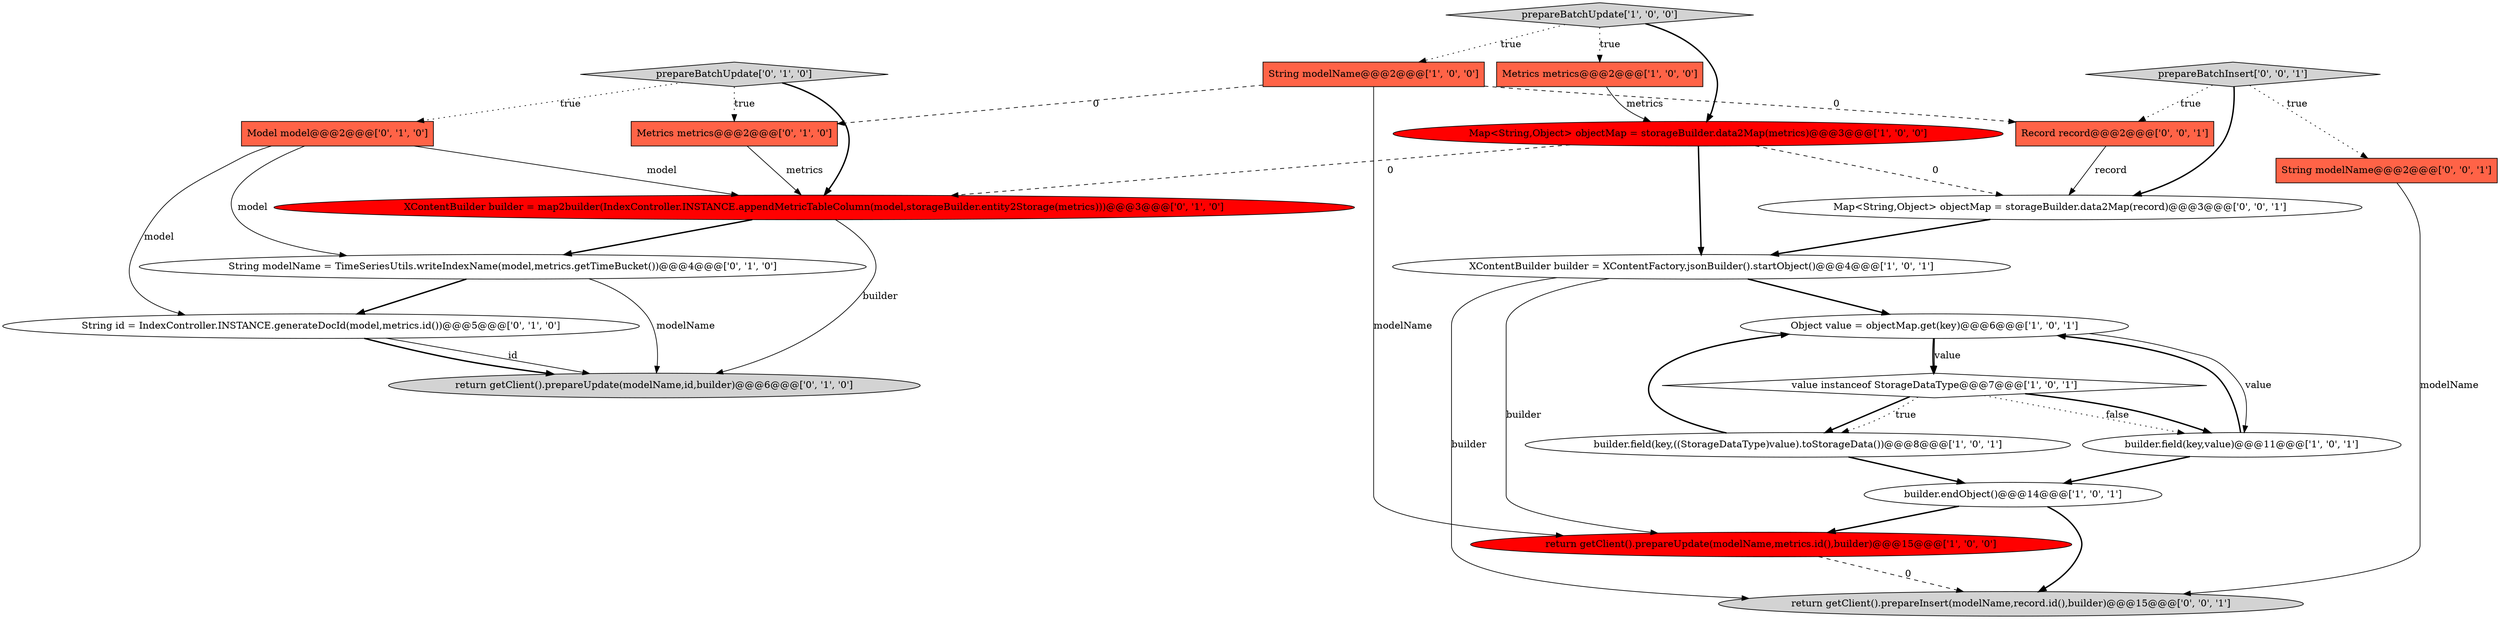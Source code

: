 digraph {
16 [style = filled, label = "Metrics metrics@@@2@@@['0', '1', '0']", fillcolor = tomato, shape = box image = "AAA1AAABBB2BBB"];
5 [style = filled, label = "XContentBuilder builder = XContentFactory.jsonBuilder().startObject()@@@4@@@['1', '0', '1']", fillcolor = white, shape = ellipse image = "AAA0AAABBB1BBB"];
7 [style = filled, label = "Map<String,Object> objectMap = storageBuilder.data2Map(metrics)@@@3@@@['1', '0', '0']", fillcolor = red, shape = ellipse image = "AAA1AAABBB1BBB"];
3 [style = filled, label = "return getClient().prepareUpdate(modelName,metrics.id(),builder)@@@15@@@['1', '0', '0']", fillcolor = red, shape = ellipse image = "AAA1AAABBB1BBB"];
22 [style = filled, label = "Record record@@@2@@@['0', '0', '1']", fillcolor = tomato, shape = box image = "AAA0AAABBB3BBB"];
9 [style = filled, label = "Object value = objectMap.get(key)@@@6@@@['1', '0', '1']", fillcolor = white, shape = ellipse image = "AAA0AAABBB1BBB"];
12 [style = filled, label = "prepareBatchUpdate['0', '1', '0']", fillcolor = lightgray, shape = diamond image = "AAA0AAABBB2BBB"];
21 [style = filled, label = "prepareBatchInsert['0', '0', '1']", fillcolor = lightgray, shape = diamond image = "AAA0AAABBB3BBB"];
20 [style = filled, label = "return getClient().prepareInsert(modelName,record.id(),builder)@@@15@@@['0', '0', '1']", fillcolor = lightgray, shape = ellipse image = "AAA0AAABBB3BBB"];
14 [style = filled, label = "String id = IndexController.INSTANCE.generateDocId(model,metrics.id())@@@5@@@['0', '1', '0']", fillcolor = white, shape = ellipse image = "AAA0AAABBB2BBB"];
2 [style = filled, label = "builder.field(key,value)@@@11@@@['1', '0', '1']", fillcolor = white, shape = ellipse image = "AAA0AAABBB1BBB"];
4 [style = filled, label = "Metrics metrics@@@2@@@['1', '0', '0']", fillcolor = tomato, shape = box image = "AAA0AAABBB1BBB"];
1 [style = filled, label = "builder.endObject()@@@14@@@['1', '0', '1']", fillcolor = white, shape = ellipse image = "AAA0AAABBB1BBB"];
8 [style = filled, label = "value instanceof StorageDataType@@@7@@@['1', '0', '1']", fillcolor = white, shape = diamond image = "AAA0AAABBB1BBB"];
18 [style = filled, label = "String modelName@@@2@@@['0', '0', '1']", fillcolor = tomato, shape = box image = "AAA0AAABBB3BBB"];
17 [style = filled, label = "XContentBuilder builder = map2builder(IndexController.INSTANCE.appendMetricTableColumn(model,storageBuilder.entity2Storage(metrics)))@@@3@@@['0', '1', '0']", fillcolor = red, shape = ellipse image = "AAA1AAABBB2BBB"];
19 [style = filled, label = "Map<String,Object> objectMap = storageBuilder.data2Map(record)@@@3@@@['0', '0', '1']", fillcolor = white, shape = ellipse image = "AAA0AAABBB3BBB"];
6 [style = filled, label = "String modelName@@@2@@@['1', '0', '0']", fillcolor = tomato, shape = box image = "AAA1AAABBB1BBB"];
11 [style = filled, label = "return getClient().prepareUpdate(modelName,id,builder)@@@6@@@['0', '1', '0']", fillcolor = lightgray, shape = ellipse image = "AAA0AAABBB2BBB"];
15 [style = filled, label = "Model model@@@2@@@['0', '1', '0']", fillcolor = tomato, shape = box image = "AAA0AAABBB2BBB"];
10 [style = filled, label = "prepareBatchUpdate['1', '0', '0']", fillcolor = lightgray, shape = diamond image = "AAA0AAABBB1BBB"];
0 [style = filled, label = "builder.field(key,((StorageDataType)value).toStorageData())@@@8@@@['1', '0', '1']", fillcolor = white, shape = ellipse image = "AAA0AAABBB1BBB"];
13 [style = filled, label = "String modelName = TimeSeriesUtils.writeIndexName(model,metrics.getTimeBucket())@@@4@@@['0', '1', '0']", fillcolor = white, shape = ellipse image = "AAA0AAABBB2BBB"];
0->9 [style = bold, label=""];
10->6 [style = dotted, label="true"];
15->17 [style = solid, label="model"];
18->20 [style = solid, label="modelName"];
5->9 [style = bold, label=""];
21->19 [style = bold, label=""];
21->18 [style = dotted, label="true"];
7->17 [style = dashed, label="0"];
13->11 [style = solid, label="modelName"];
2->1 [style = bold, label=""];
15->14 [style = solid, label="model"];
9->8 [style = solid, label="value"];
12->17 [style = bold, label=""];
22->19 [style = solid, label="record"];
1->3 [style = bold, label=""];
5->20 [style = solid, label="builder"];
1->20 [style = bold, label=""];
12->15 [style = dotted, label="true"];
21->22 [style = dotted, label="true"];
2->9 [style = bold, label=""];
17->11 [style = solid, label="builder"];
14->11 [style = solid, label="id"];
9->8 [style = bold, label=""];
10->7 [style = bold, label=""];
8->2 [style = dotted, label="false"];
6->22 [style = dashed, label="0"];
8->0 [style = bold, label=""];
16->17 [style = solid, label="metrics"];
19->5 [style = bold, label=""];
6->3 [style = solid, label="modelName"];
7->5 [style = bold, label=""];
6->16 [style = dashed, label="0"];
8->2 [style = bold, label=""];
12->16 [style = dotted, label="true"];
7->19 [style = dashed, label="0"];
0->1 [style = bold, label=""];
5->3 [style = solid, label="builder"];
3->20 [style = dashed, label="0"];
8->0 [style = dotted, label="true"];
17->13 [style = bold, label=""];
10->4 [style = dotted, label="true"];
9->2 [style = solid, label="value"];
14->11 [style = bold, label=""];
13->14 [style = bold, label=""];
15->13 [style = solid, label="model"];
4->7 [style = solid, label="metrics"];
}
